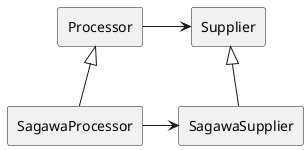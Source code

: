 @startuml

rectangle Processor
rectangle Supplier
rectangle SagawaProcessor
rectangle SagawaSupplier

Processor -r-> Supplier
SagawaProcessor -u-|> Processor
SagawaSupplier -u-|> Supplier
SagawaProcessor -r-> SagawaSupplier

@enduml
